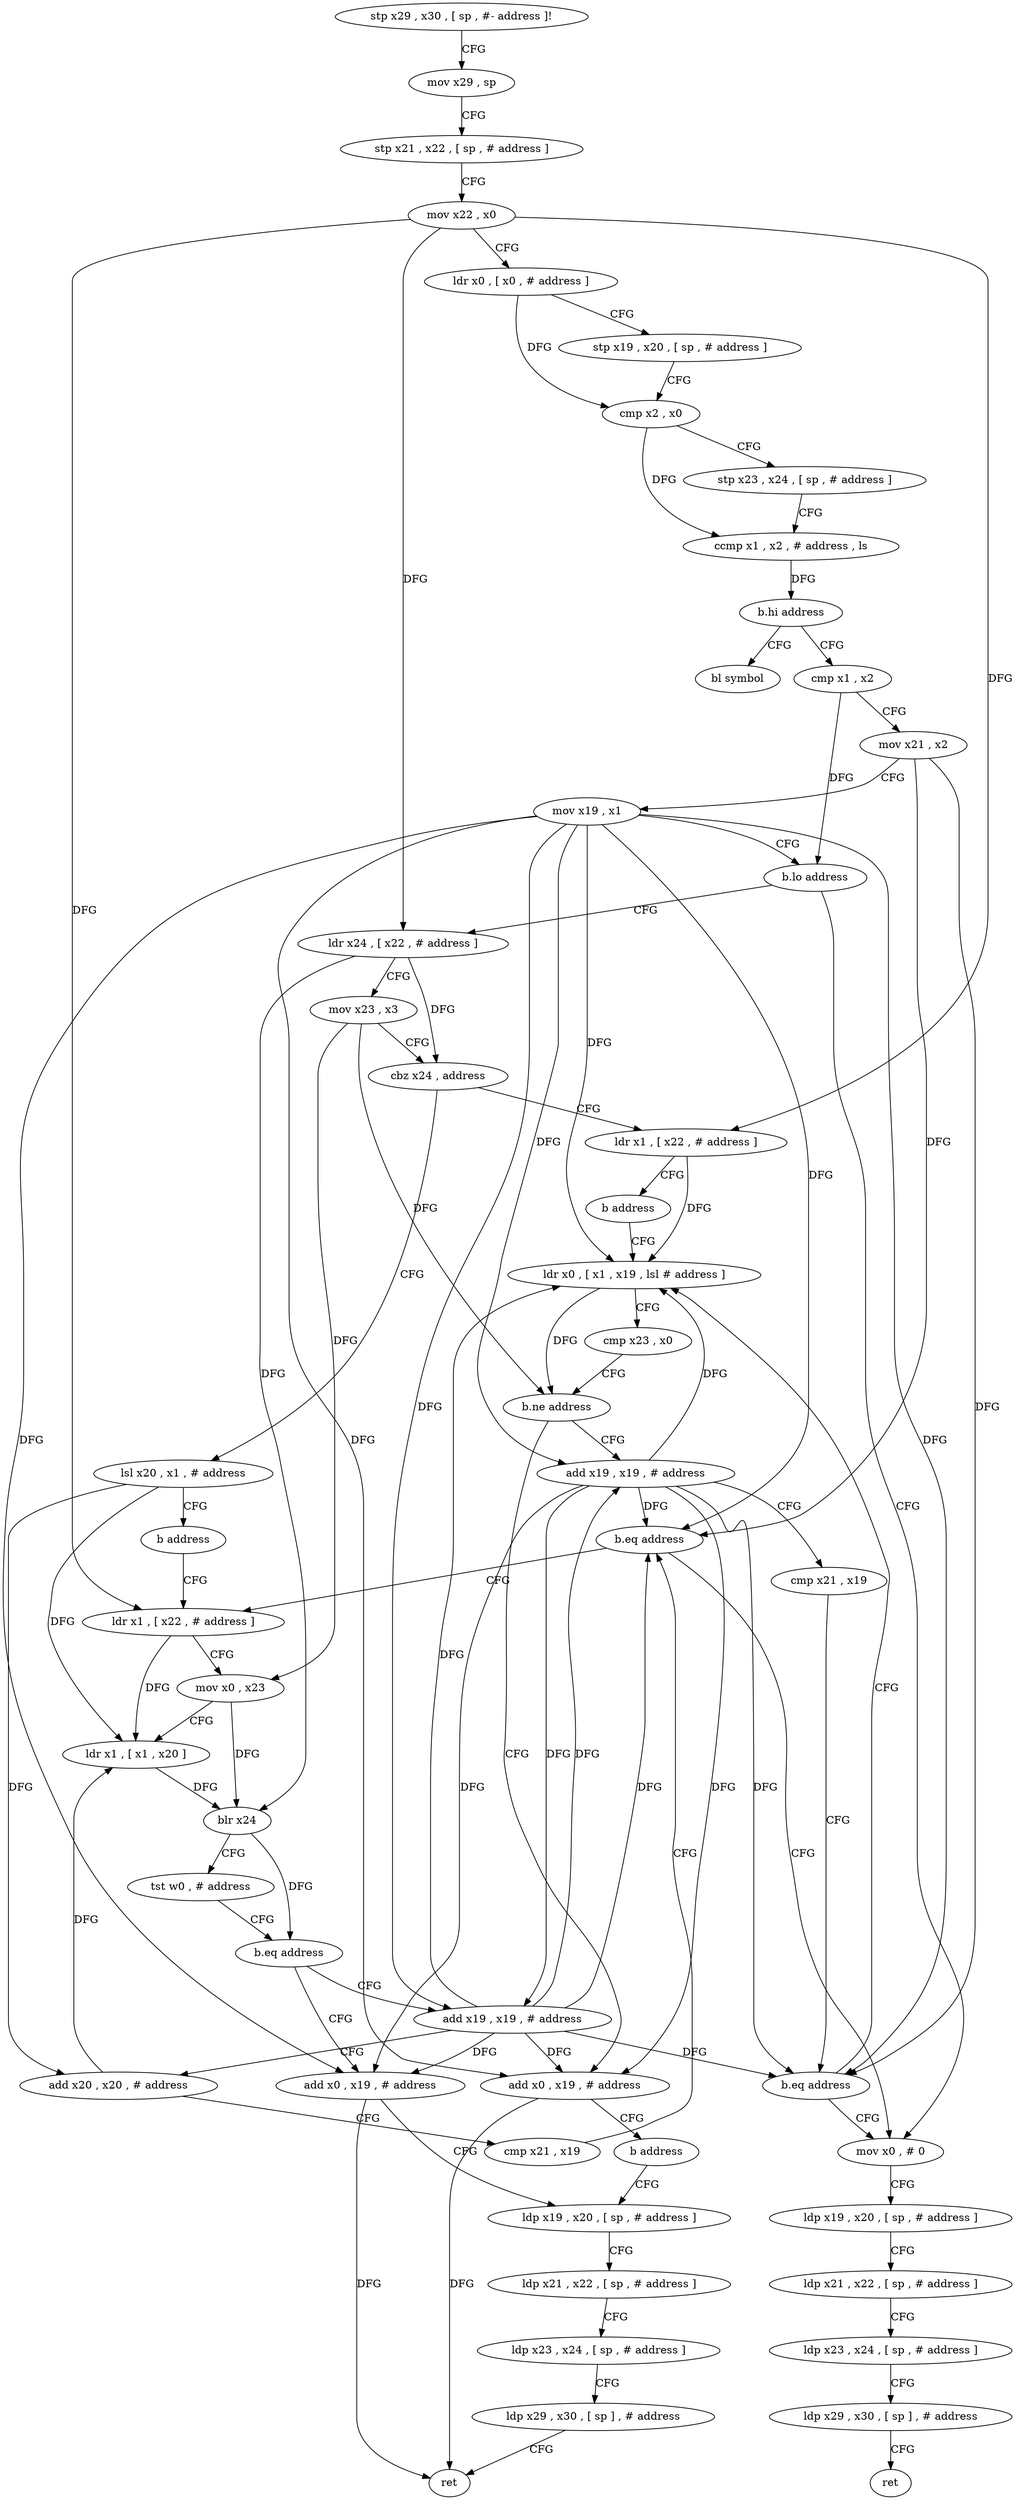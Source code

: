 digraph "func" {
"161344" [label = "stp x29 , x30 , [ sp , #- address ]!" ]
"161348" [label = "mov x29 , sp" ]
"161352" [label = "stp x21 , x22 , [ sp , # address ]" ]
"161356" [label = "mov x22 , x0" ]
"161360" [label = "ldr x0 , [ x0 , # address ]" ]
"161364" [label = "stp x19 , x20 , [ sp , # address ]" ]
"161368" [label = "cmp x2 , x0" ]
"161372" [label = "stp x23 , x24 , [ sp , # address ]" ]
"161376" [label = "ccmp x1 , x2 , # address , ls" ]
"161380" [label = "b.hi address" ]
"161552" [label = "bl symbol" ]
"161384" [label = "cmp x1 , x2" ]
"161388" [label = "mov x21 , x2" ]
"161392" [label = "mov x19 , x1" ]
"161396" [label = "b.lo address" ]
"161424" [label = "ldr x24 , [ x22 , # address ]" ]
"161400" [label = "mov x0 , # 0" ]
"161428" [label = "mov x23 , x3" ]
"161432" [label = "cbz x24 , address" ]
"161512" [label = "ldr x1 , [ x22 , # address ]" ]
"161436" [label = "lsl x20 , x1 , # address" ]
"161404" [label = "ldp x19 , x20 , [ sp , # address ]" ]
"161408" [label = "ldp x21 , x22 , [ sp , # address ]" ]
"161412" [label = "ldp x23 , x24 , [ sp , # address ]" ]
"161416" [label = "ldp x29 , x30 , [ sp ] , # address" ]
"161420" [label = "ret" ]
"161516" [label = "b address" ]
"161532" [label = "ldr x0 , [ x1 , x19 , lsl # address ]" ]
"161440" [label = "b address" ]
"161464" [label = "ldr x1 , [ x22 , # address ]" ]
"161536" [label = "cmp x23 , x0" ]
"161540" [label = "b.ne address" ]
"161520" [label = "add x19 , x19 , # address" ]
"161544" [label = "add x0 , x19 , # address" ]
"161468" [label = "mov x0 , x23" ]
"161472" [label = "ldr x1 , [ x1 , x20 ]" ]
"161476" [label = "blr x24" ]
"161480" [label = "tst w0 , # address" ]
"161484" [label = "b.eq address" ]
"161448" [label = "add x19 , x19 , # address" ]
"161488" [label = "add x0 , x19 , # address" ]
"161524" [label = "cmp x21 , x19" ]
"161528" [label = "b.eq address" ]
"161548" [label = "b address" ]
"161492" [label = "ldp x19 , x20 , [ sp , # address ]" ]
"161452" [label = "add x20 , x20 , # address" ]
"161456" [label = "cmp x21 , x19" ]
"161460" [label = "b.eq address" ]
"161496" [label = "ldp x21 , x22 , [ sp , # address ]" ]
"161500" [label = "ldp x23 , x24 , [ sp , # address ]" ]
"161504" [label = "ldp x29 , x30 , [ sp ] , # address" ]
"161508" [label = "ret" ]
"161344" -> "161348" [ label = "CFG" ]
"161348" -> "161352" [ label = "CFG" ]
"161352" -> "161356" [ label = "CFG" ]
"161356" -> "161360" [ label = "CFG" ]
"161356" -> "161424" [ label = "DFG" ]
"161356" -> "161512" [ label = "DFG" ]
"161356" -> "161464" [ label = "DFG" ]
"161360" -> "161364" [ label = "CFG" ]
"161360" -> "161368" [ label = "DFG" ]
"161364" -> "161368" [ label = "CFG" ]
"161368" -> "161372" [ label = "CFG" ]
"161368" -> "161376" [ label = "DFG" ]
"161372" -> "161376" [ label = "CFG" ]
"161376" -> "161380" [ label = "DFG" ]
"161380" -> "161552" [ label = "CFG" ]
"161380" -> "161384" [ label = "CFG" ]
"161384" -> "161388" [ label = "CFG" ]
"161384" -> "161396" [ label = "DFG" ]
"161388" -> "161392" [ label = "CFG" ]
"161388" -> "161528" [ label = "DFG" ]
"161388" -> "161460" [ label = "DFG" ]
"161392" -> "161396" [ label = "CFG" ]
"161392" -> "161532" [ label = "DFG" ]
"161392" -> "161520" [ label = "DFG" ]
"161392" -> "161528" [ label = "DFG" ]
"161392" -> "161544" [ label = "DFG" ]
"161392" -> "161448" [ label = "DFG" ]
"161392" -> "161460" [ label = "DFG" ]
"161392" -> "161488" [ label = "DFG" ]
"161396" -> "161424" [ label = "CFG" ]
"161396" -> "161400" [ label = "CFG" ]
"161424" -> "161428" [ label = "CFG" ]
"161424" -> "161432" [ label = "DFG" ]
"161424" -> "161476" [ label = "DFG" ]
"161400" -> "161404" [ label = "CFG" ]
"161428" -> "161432" [ label = "CFG" ]
"161428" -> "161540" [ label = "DFG" ]
"161428" -> "161468" [ label = "DFG" ]
"161432" -> "161512" [ label = "CFG" ]
"161432" -> "161436" [ label = "CFG" ]
"161512" -> "161516" [ label = "CFG" ]
"161512" -> "161532" [ label = "DFG" ]
"161436" -> "161440" [ label = "CFG" ]
"161436" -> "161472" [ label = "DFG" ]
"161436" -> "161452" [ label = "DFG" ]
"161404" -> "161408" [ label = "CFG" ]
"161408" -> "161412" [ label = "CFG" ]
"161412" -> "161416" [ label = "CFG" ]
"161416" -> "161420" [ label = "CFG" ]
"161516" -> "161532" [ label = "CFG" ]
"161532" -> "161536" [ label = "CFG" ]
"161532" -> "161540" [ label = "DFG" ]
"161440" -> "161464" [ label = "CFG" ]
"161464" -> "161468" [ label = "CFG" ]
"161464" -> "161472" [ label = "DFG" ]
"161536" -> "161540" [ label = "CFG" ]
"161540" -> "161520" [ label = "CFG" ]
"161540" -> "161544" [ label = "CFG" ]
"161520" -> "161524" [ label = "CFG" ]
"161520" -> "161532" [ label = "DFG" ]
"161520" -> "161528" [ label = "DFG" ]
"161520" -> "161544" [ label = "DFG" ]
"161520" -> "161448" [ label = "DFG" ]
"161520" -> "161460" [ label = "DFG" ]
"161520" -> "161488" [ label = "DFG" ]
"161544" -> "161548" [ label = "CFG" ]
"161544" -> "161508" [ label = "DFG" ]
"161468" -> "161472" [ label = "CFG" ]
"161468" -> "161476" [ label = "DFG" ]
"161472" -> "161476" [ label = "DFG" ]
"161476" -> "161480" [ label = "CFG" ]
"161476" -> "161484" [ label = "DFG" ]
"161480" -> "161484" [ label = "CFG" ]
"161484" -> "161448" [ label = "CFG" ]
"161484" -> "161488" [ label = "CFG" ]
"161448" -> "161452" [ label = "CFG" ]
"161448" -> "161532" [ label = "DFG" ]
"161448" -> "161520" [ label = "DFG" ]
"161448" -> "161528" [ label = "DFG" ]
"161448" -> "161544" [ label = "DFG" ]
"161448" -> "161460" [ label = "DFG" ]
"161448" -> "161488" [ label = "DFG" ]
"161488" -> "161492" [ label = "CFG" ]
"161488" -> "161508" [ label = "DFG" ]
"161524" -> "161528" [ label = "CFG" ]
"161528" -> "161400" [ label = "CFG" ]
"161528" -> "161532" [ label = "CFG" ]
"161548" -> "161492" [ label = "CFG" ]
"161492" -> "161496" [ label = "CFG" ]
"161452" -> "161456" [ label = "CFG" ]
"161452" -> "161472" [ label = "DFG" ]
"161456" -> "161460" [ label = "CFG" ]
"161460" -> "161400" [ label = "CFG" ]
"161460" -> "161464" [ label = "CFG" ]
"161496" -> "161500" [ label = "CFG" ]
"161500" -> "161504" [ label = "CFG" ]
"161504" -> "161508" [ label = "CFG" ]
}

